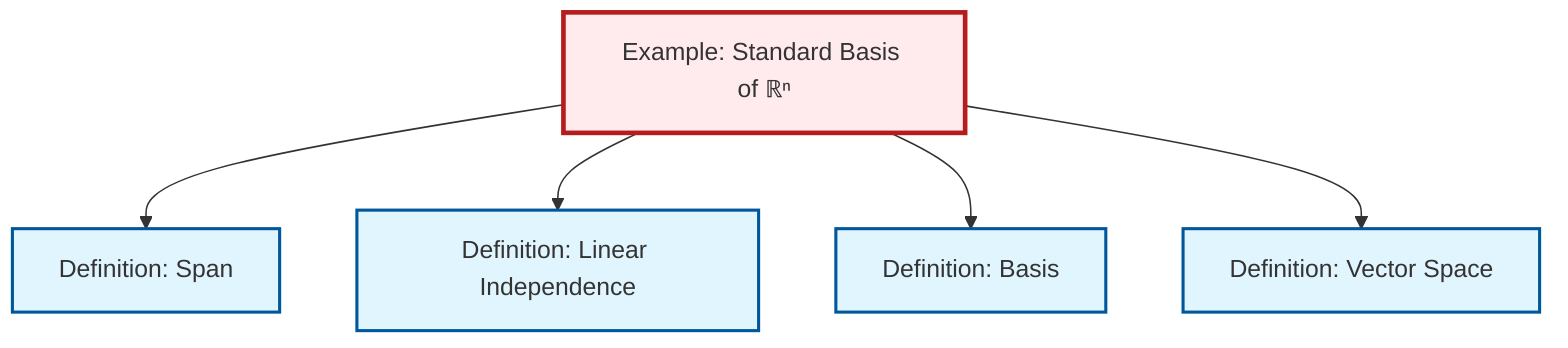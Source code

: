 graph TD
    classDef definition fill:#e1f5fe,stroke:#01579b,stroke-width:2px
    classDef theorem fill:#f3e5f5,stroke:#4a148c,stroke-width:2px
    classDef axiom fill:#fff3e0,stroke:#e65100,stroke-width:2px
    classDef example fill:#e8f5e9,stroke:#1b5e20,stroke-width:2px
    classDef current fill:#ffebee,stroke:#b71c1c,stroke-width:3px
    def-linear-independence["Definition: Linear Independence"]:::definition
    def-basis["Definition: Basis"]:::definition
    def-vector-space["Definition: Vector Space"]:::definition
    def-span["Definition: Span"]:::definition
    ex-standard-basis-rn["Example: Standard Basis of ℝⁿ"]:::example
    ex-standard-basis-rn --> def-span
    ex-standard-basis-rn --> def-linear-independence
    ex-standard-basis-rn --> def-basis
    ex-standard-basis-rn --> def-vector-space
    class ex-standard-basis-rn current